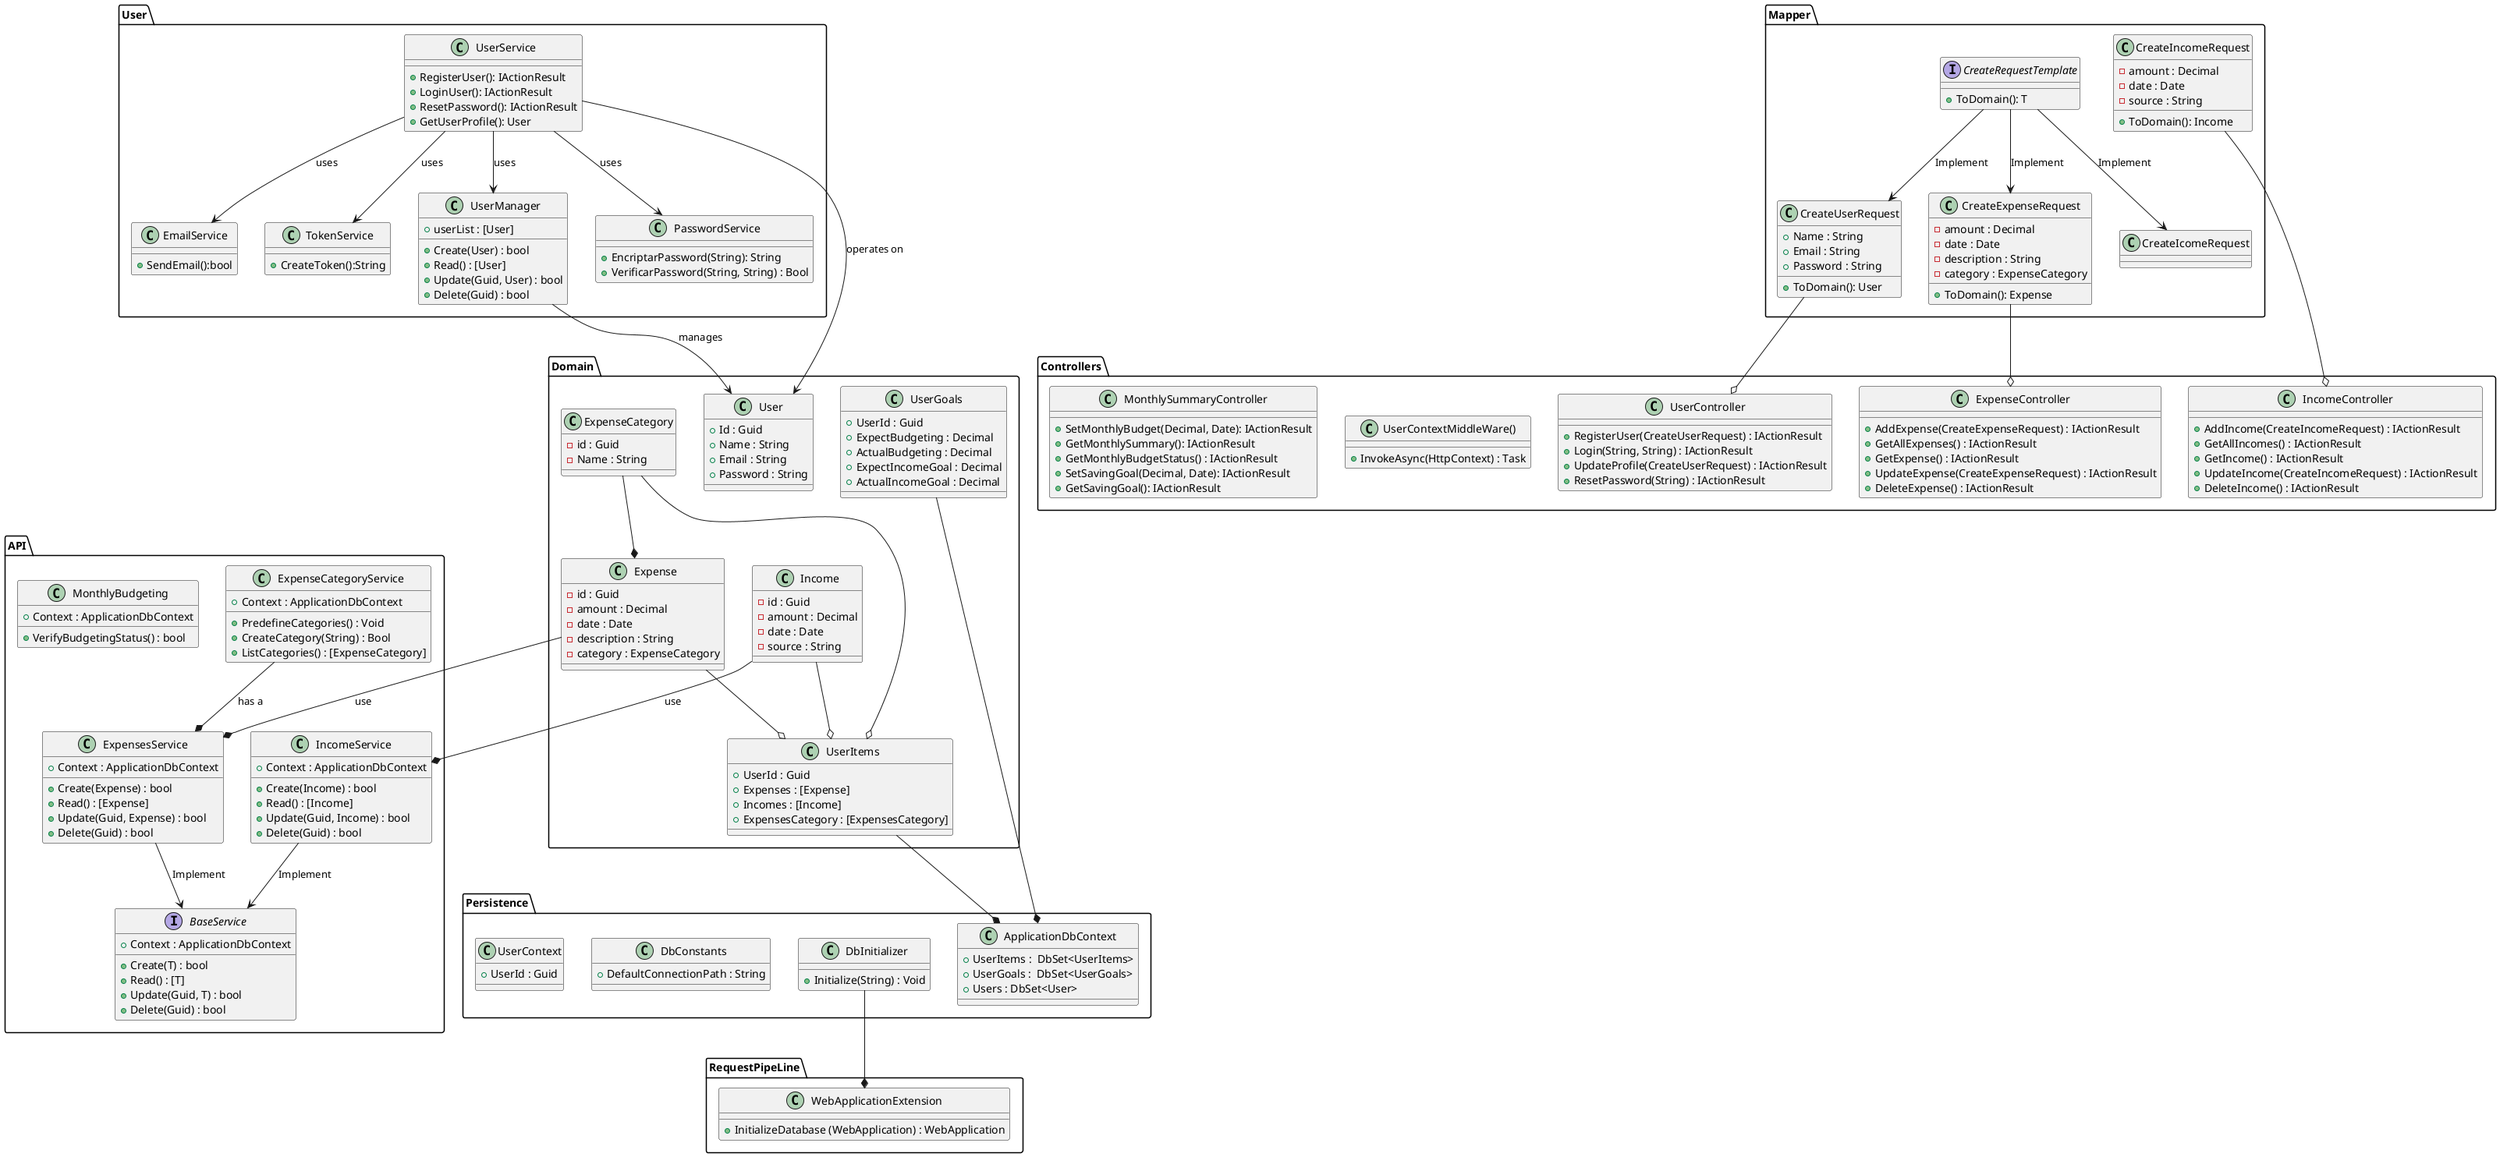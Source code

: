 @startuml ExpenseTracker

  Domain.UserItems --* Persistence.ApplicationDbContext
  Domain.UserGoals --* Persistence.ApplicationDbContext
  Persistence.DbInitializer --* RequestPipeLine.WebApplicationExtension
  Domain.Expense --* API.ExpensesService : use
  Domain.Income --* API.IncomeService  : use
  User.UserManager --> Domain.User : manages 
  User.UserService --> Domain.User : operates on
  Mapper.CreateUserRequest --o Controllers.UserController
  Mapper.CreateExpenseRequest --o Controllers.ExpenseController
  Mapper.CreateIncomeRequest --o Controllers.IncomeController
  
package "Domain" {
  class Expense {
   - id : Guid
   - amount : Decimal
   - date : Date 
   - description : String
   - category : ExpenseCategory
  }
  
  class ExpenseCategory {
   - id : Guid
   - Name : String
  }
  
  class Income {
   - id : Guid
   - amount : Decimal
   - date : Date 
   - source : String
  }
  
  class UserItems {
    + UserId : Guid
    + Expenses : [Expense]
    + Incomes : [Income] 
    + ExpensesCategory : [ExpensesCategory]
  }
  
  class UserGoals {
    + UserId : Guid 
    + ExpectBudgeting : Decimal
    + ActualBudgeting : Decimal
    + ExpectIncomeGoal : Decimal
    + ActualIncomeGoal : Decimal
  }
  
  class User {
    + Id : Guid
    + Name : String 
    + Email : String 
    + Password : String 
  }
  
  
  ExpenseCategory --* Expense
  Expense --o UserItems
  ExpenseCategory --o UserItems
  Income --o UserItems
}  
  
  
package "Mapper" {

  interface CreateRequestTemplate {
    + ToDomain(): T 
  }

  class CreateExpenseRequest {
   - amount : Decimal
   - date : Date 
   - description : String
   - category : ExpenseCategory
   + ToDomain(): Expense
  } 
  
  class CreateIncomeRequest {
   - amount : Decimal
   - date : Date 
   - source : String
   + ToDomain(): Income
  }
  
  class CreateUserRequest {
    + Name : String 
    + Email : String 
    + Password : String 
    + ToDomain(): User 
  }
  
  CreateRequestTemplate --> CreateExpenseRequest : Implement
  CreateRequestTemplate --> CreateIcomeRequest : Implement
  CreateRequestTemplate --> CreateUserRequest : Implement
}

package "API" {
  
  interface BaseService {
    + Context : ApplicationDbContext
    + Create(T) : bool
    + Read() : [T]
    + Update(Guid, T) : bool
    + Delete(Guid) : bool
  }
  
  class ExpensesService {
    + Context : ApplicationDbContext
    + Create(Expense) : bool
    + Read() : [Expense]
    + Update(Guid, Expense) : bool
    + Delete(Guid) : bool
  }
  
  class IncomeService {
    + Context : ApplicationDbContext
    + Create(Income) : bool
    + Read() : [Income]
    + Update(Guid, Income) : bool
    + Delete(Guid) : bool
  }
  
  class ExpenseCategoryService {
    + Context : ApplicationDbContext
    + PredefineCategories() : Void 
    + CreateCategory(String) : Bool
    + ListCategories() : [ExpenseCategory]
  }

  
  class MonthlyBudgeting {
    + Context : ApplicationDbContext
    + VerifyBudgetingStatus() : bool
  }
  
  
  ExpenseCategoryService --* ExpensesService : has a
  ExpensesService --> BaseService  : Implement
  IncomeService --> BaseService  : Implement
  
}

package "User" {
  
  
  class UserManager {
    + userList : [User]
    + Create(User) : bool
    + Read() : [User]
    + Update(Guid, User) : bool
    + Delete(Guid) : bool
  }

  class UserService { 
  + RegisterUser(): IActionResult 
  + LoginUser(): IActionResult 
  + ResetPassword(): IActionResult 
  + GetUserProfile(): User
   }

  
  class PasswordService {
    + EncriptarPassword(String): String
    + VerificarPassword(String, String) : Bool
  }

  class EmailService{
        +SendEmail():bool
  }
  class TokenService{
     +CreateToken():String
  }

  
  UserService --> UserManager : uses 
  UserService --> PasswordService : uses
  UserService --> TokenService : uses
  UserService --> EmailService : uses
  
}

package "Persistence" {
  
  class DbInitializer {
    + Initialize(String) : Void
  }
  
  class DbConstants {
    + DefaultConnectionPath : String 
  }
  
  class UserContext {
    + UserId : Guid
  }
  
  class ApplicationDbContext {
    + UserItems :  DbSet<UserItems>
    + UserGoals :  DbSet<UserGoals>
    + Users : DbSet<User>
  }
  
}

package "RequestPipeLine" {
  class WebApplicationExtension {
    + InitializeDatabase (WebApplication) : WebApplication
  }
}


package "Controllers" {

  class UserContextMiddleWare() {
    + InvokeAsync(HttpContext) : Task 
  }

  class ExpenseController {
    + AddExpense(CreateExpenseRequest) : IActionResult
    + GetAllExpenses() : IActionResult
    + GetExpense() : IActionResult
    + UpdateExpense(CreateExpenseRequest) : IActionResult
    + DeleteExpense() : IActionResult
  }
  
  class IncomeController {
    + AddIncome(CreateIncomeRequest) : IActionResult
    + GetAllIncomes() : IActionResult
    + GetIncome() : IActionResult
    + UpdateIncome(CreateIncomeRequest) : IActionResult
    + DeleteIncome() : IActionResult
  }
  
  class UserController {
    + RegisterUser(CreateUserRequest) : IActionResult
    + Login(String, String) : IActionResult
    + UpdateProfile(CreateUserRequest) : IActionResult
    + ResetPassword(String) : IActionResult
  }
  
  class MonthlySummaryController {
    + SetMonthlyBudget(Decimal, Date): IActionResult
    + GetMonthlySummary(): IActionResult
    + GetMonthlyBudgetStatus() : IActionResult
    + SetSavingGoal(Decimal, Date): IActionResult
    + GetSavingGoal(): IActionResult
  }
}
@enduml
